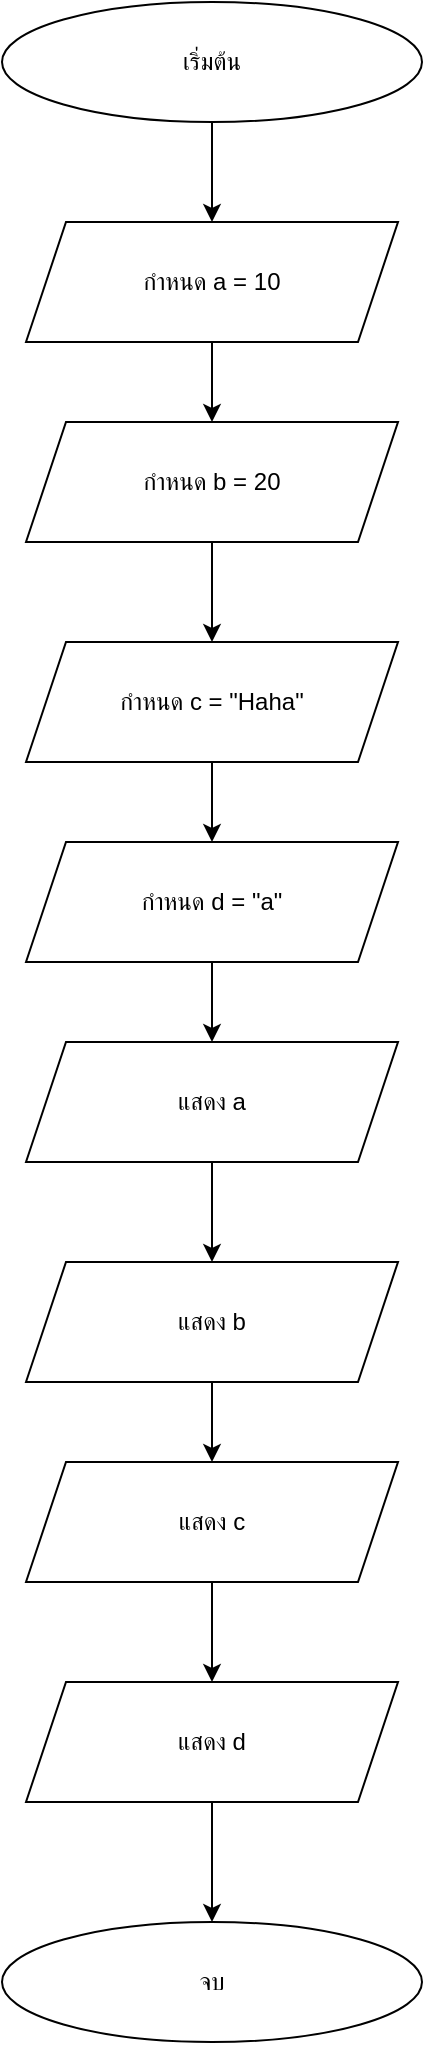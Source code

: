 <mxfile version="25.0.3">
  <diagram name="Page-1" id="nFfQVPc0ObgrWP7YOnNx">
    <mxGraphModel dx="1050" dy="522" grid="1" gridSize="10" guides="1" tooltips="1" connect="1" arrows="1" fold="1" page="1" pageScale="1" pageWidth="827" pageHeight="1169" math="0" shadow="0">
      <root>
        <mxCell id="0" />
        <mxCell id="1" parent="0" />
        <mxCell id="5kgVSUj0-b8ziI9tamgL-3" value="" style="edgeStyle=orthogonalEdgeStyle;rounded=0;orthogonalLoop=1;jettySize=auto;html=1;" parent="1" source="5kgVSUj0-b8ziI9tamgL-1" target="5kgVSUj0-b8ziI9tamgL-2" edge="1">
          <mxGeometry relative="1" as="geometry" />
        </mxCell>
        <mxCell id="5kgVSUj0-b8ziI9tamgL-1" value="เริ่มต้น" style="ellipse;whiteSpace=wrap;html=1;" parent="1" vertex="1">
          <mxGeometry x="309" y="40" width="210" height="60" as="geometry" />
        </mxCell>
        <mxCell id="5kgVSUj0-b8ziI9tamgL-5" value="" style="edgeStyle=orthogonalEdgeStyle;rounded=0;orthogonalLoop=1;jettySize=auto;html=1;" parent="1" source="5kgVSUj0-b8ziI9tamgL-2" target="5kgVSUj0-b8ziI9tamgL-4" edge="1">
          <mxGeometry relative="1" as="geometry" />
        </mxCell>
        <mxCell id="5kgVSUj0-b8ziI9tamgL-2" value="กำหนด a = 10" style="shape=parallelogram;perimeter=parallelogramPerimeter;whiteSpace=wrap;html=1;fixedSize=1;" parent="1" vertex="1">
          <mxGeometry x="321" y="150" width="186" height="60" as="geometry" />
        </mxCell>
        <mxCell id="5kgVSUj0-b8ziI9tamgL-7" value="" style="edgeStyle=orthogonalEdgeStyle;rounded=0;orthogonalLoop=1;jettySize=auto;html=1;" parent="1" source="5kgVSUj0-b8ziI9tamgL-4" target="5kgVSUj0-b8ziI9tamgL-6" edge="1">
          <mxGeometry relative="1" as="geometry" />
        </mxCell>
        <mxCell id="5kgVSUj0-b8ziI9tamgL-4" value="กำหนด b = 20" style="shape=parallelogram;perimeter=parallelogramPerimeter;whiteSpace=wrap;html=1;fixedSize=1;" parent="1" vertex="1">
          <mxGeometry x="321" y="250" width="186" height="60" as="geometry" />
        </mxCell>
        <mxCell id="5kgVSUj0-b8ziI9tamgL-9" value="" style="edgeStyle=orthogonalEdgeStyle;rounded=0;orthogonalLoop=1;jettySize=auto;html=1;" parent="1" source="5kgVSUj0-b8ziI9tamgL-6" target="5kgVSUj0-b8ziI9tamgL-8" edge="1">
          <mxGeometry relative="1" as="geometry" />
        </mxCell>
        <mxCell id="5kgVSUj0-b8ziI9tamgL-6" value="กำหนด c = &quot;Haha&quot;" style="shape=parallelogram;perimeter=parallelogramPerimeter;whiteSpace=wrap;html=1;fixedSize=1;" parent="1" vertex="1">
          <mxGeometry x="321" y="360" width="186" height="60" as="geometry" />
        </mxCell>
        <mxCell id="5kgVSUj0-b8ziI9tamgL-11" value="" style="edgeStyle=orthogonalEdgeStyle;rounded=0;orthogonalLoop=1;jettySize=auto;html=1;" parent="1" source="5kgVSUj0-b8ziI9tamgL-8" target="5kgVSUj0-b8ziI9tamgL-10" edge="1">
          <mxGeometry relative="1" as="geometry" />
        </mxCell>
        <mxCell id="5kgVSUj0-b8ziI9tamgL-8" value="กำหนด d = &quot;a&quot;" style="shape=parallelogram;perimeter=parallelogramPerimeter;whiteSpace=wrap;html=1;fixedSize=1;" parent="1" vertex="1">
          <mxGeometry x="321" y="460" width="186" height="60" as="geometry" />
        </mxCell>
        <mxCell id="5kgVSUj0-b8ziI9tamgL-13" value="" style="edgeStyle=orthogonalEdgeStyle;rounded=0;orthogonalLoop=1;jettySize=auto;html=1;" parent="1" source="5kgVSUj0-b8ziI9tamgL-10" target="5kgVSUj0-b8ziI9tamgL-12" edge="1">
          <mxGeometry relative="1" as="geometry" />
        </mxCell>
        <mxCell id="5kgVSUj0-b8ziI9tamgL-10" value="แสดง a" style="shape=parallelogram;perimeter=parallelogramPerimeter;whiteSpace=wrap;html=1;fixedSize=1;" parent="1" vertex="1">
          <mxGeometry x="321" y="560" width="186" height="60" as="geometry" />
        </mxCell>
        <mxCell id="5kgVSUj0-b8ziI9tamgL-15" value="" style="edgeStyle=orthogonalEdgeStyle;rounded=0;orthogonalLoop=1;jettySize=auto;html=1;" parent="1" source="5kgVSUj0-b8ziI9tamgL-12" target="5kgVSUj0-b8ziI9tamgL-14" edge="1">
          <mxGeometry relative="1" as="geometry" />
        </mxCell>
        <mxCell id="5kgVSUj0-b8ziI9tamgL-12" value="แสดง b" style="shape=parallelogram;perimeter=parallelogramPerimeter;whiteSpace=wrap;html=1;fixedSize=1;" parent="1" vertex="1">
          <mxGeometry x="321" y="670" width="186" height="60" as="geometry" />
        </mxCell>
        <mxCell id="5kgVSUj0-b8ziI9tamgL-17" value="" style="edgeStyle=orthogonalEdgeStyle;rounded=0;orthogonalLoop=1;jettySize=auto;html=1;" parent="1" source="5kgVSUj0-b8ziI9tamgL-14" target="5kgVSUj0-b8ziI9tamgL-16" edge="1">
          <mxGeometry relative="1" as="geometry" />
        </mxCell>
        <mxCell id="5kgVSUj0-b8ziI9tamgL-14" value="แสดง c" style="shape=parallelogram;perimeter=parallelogramPerimeter;whiteSpace=wrap;html=1;fixedSize=1;" parent="1" vertex="1">
          <mxGeometry x="321" y="770" width="186" height="60" as="geometry" />
        </mxCell>
        <mxCell id="5kgVSUj0-b8ziI9tamgL-19" value="" style="edgeStyle=orthogonalEdgeStyle;rounded=0;orthogonalLoop=1;jettySize=auto;html=1;" parent="1" source="5kgVSUj0-b8ziI9tamgL-16" target="5kgVSUj0-b8ziI9tamgL-18" edge="1">
          <mxGeometry relative="1" as="geometry" />
        </mxCell>
        <mxCell id="5kgVSUj0-b8ziI9tamgL-16" value="แสดง d" style="shape=parallelogram;perimeter=parallelogramPerimeter;whiteSpace=wrap;html=1;fixedSize=1;" parent="1" vertex="1">
          <mxGeometry x="321" y="880" width="186" height="60" as="geometry" />
        </mxCell>
        <mxCell id="5kgVSUj0-b8ziI9tamgL-18" value="จบ" style="ellipse;whiteSpace=wrap;html=1;" parent="1" vertex="1">
          <mxGeometry x="309" y="1000" width="210" height="60" as="geometry" />
        </mxCell>
      </root>
    </mxGraphModel>
  </diagram>
</mxfile>
